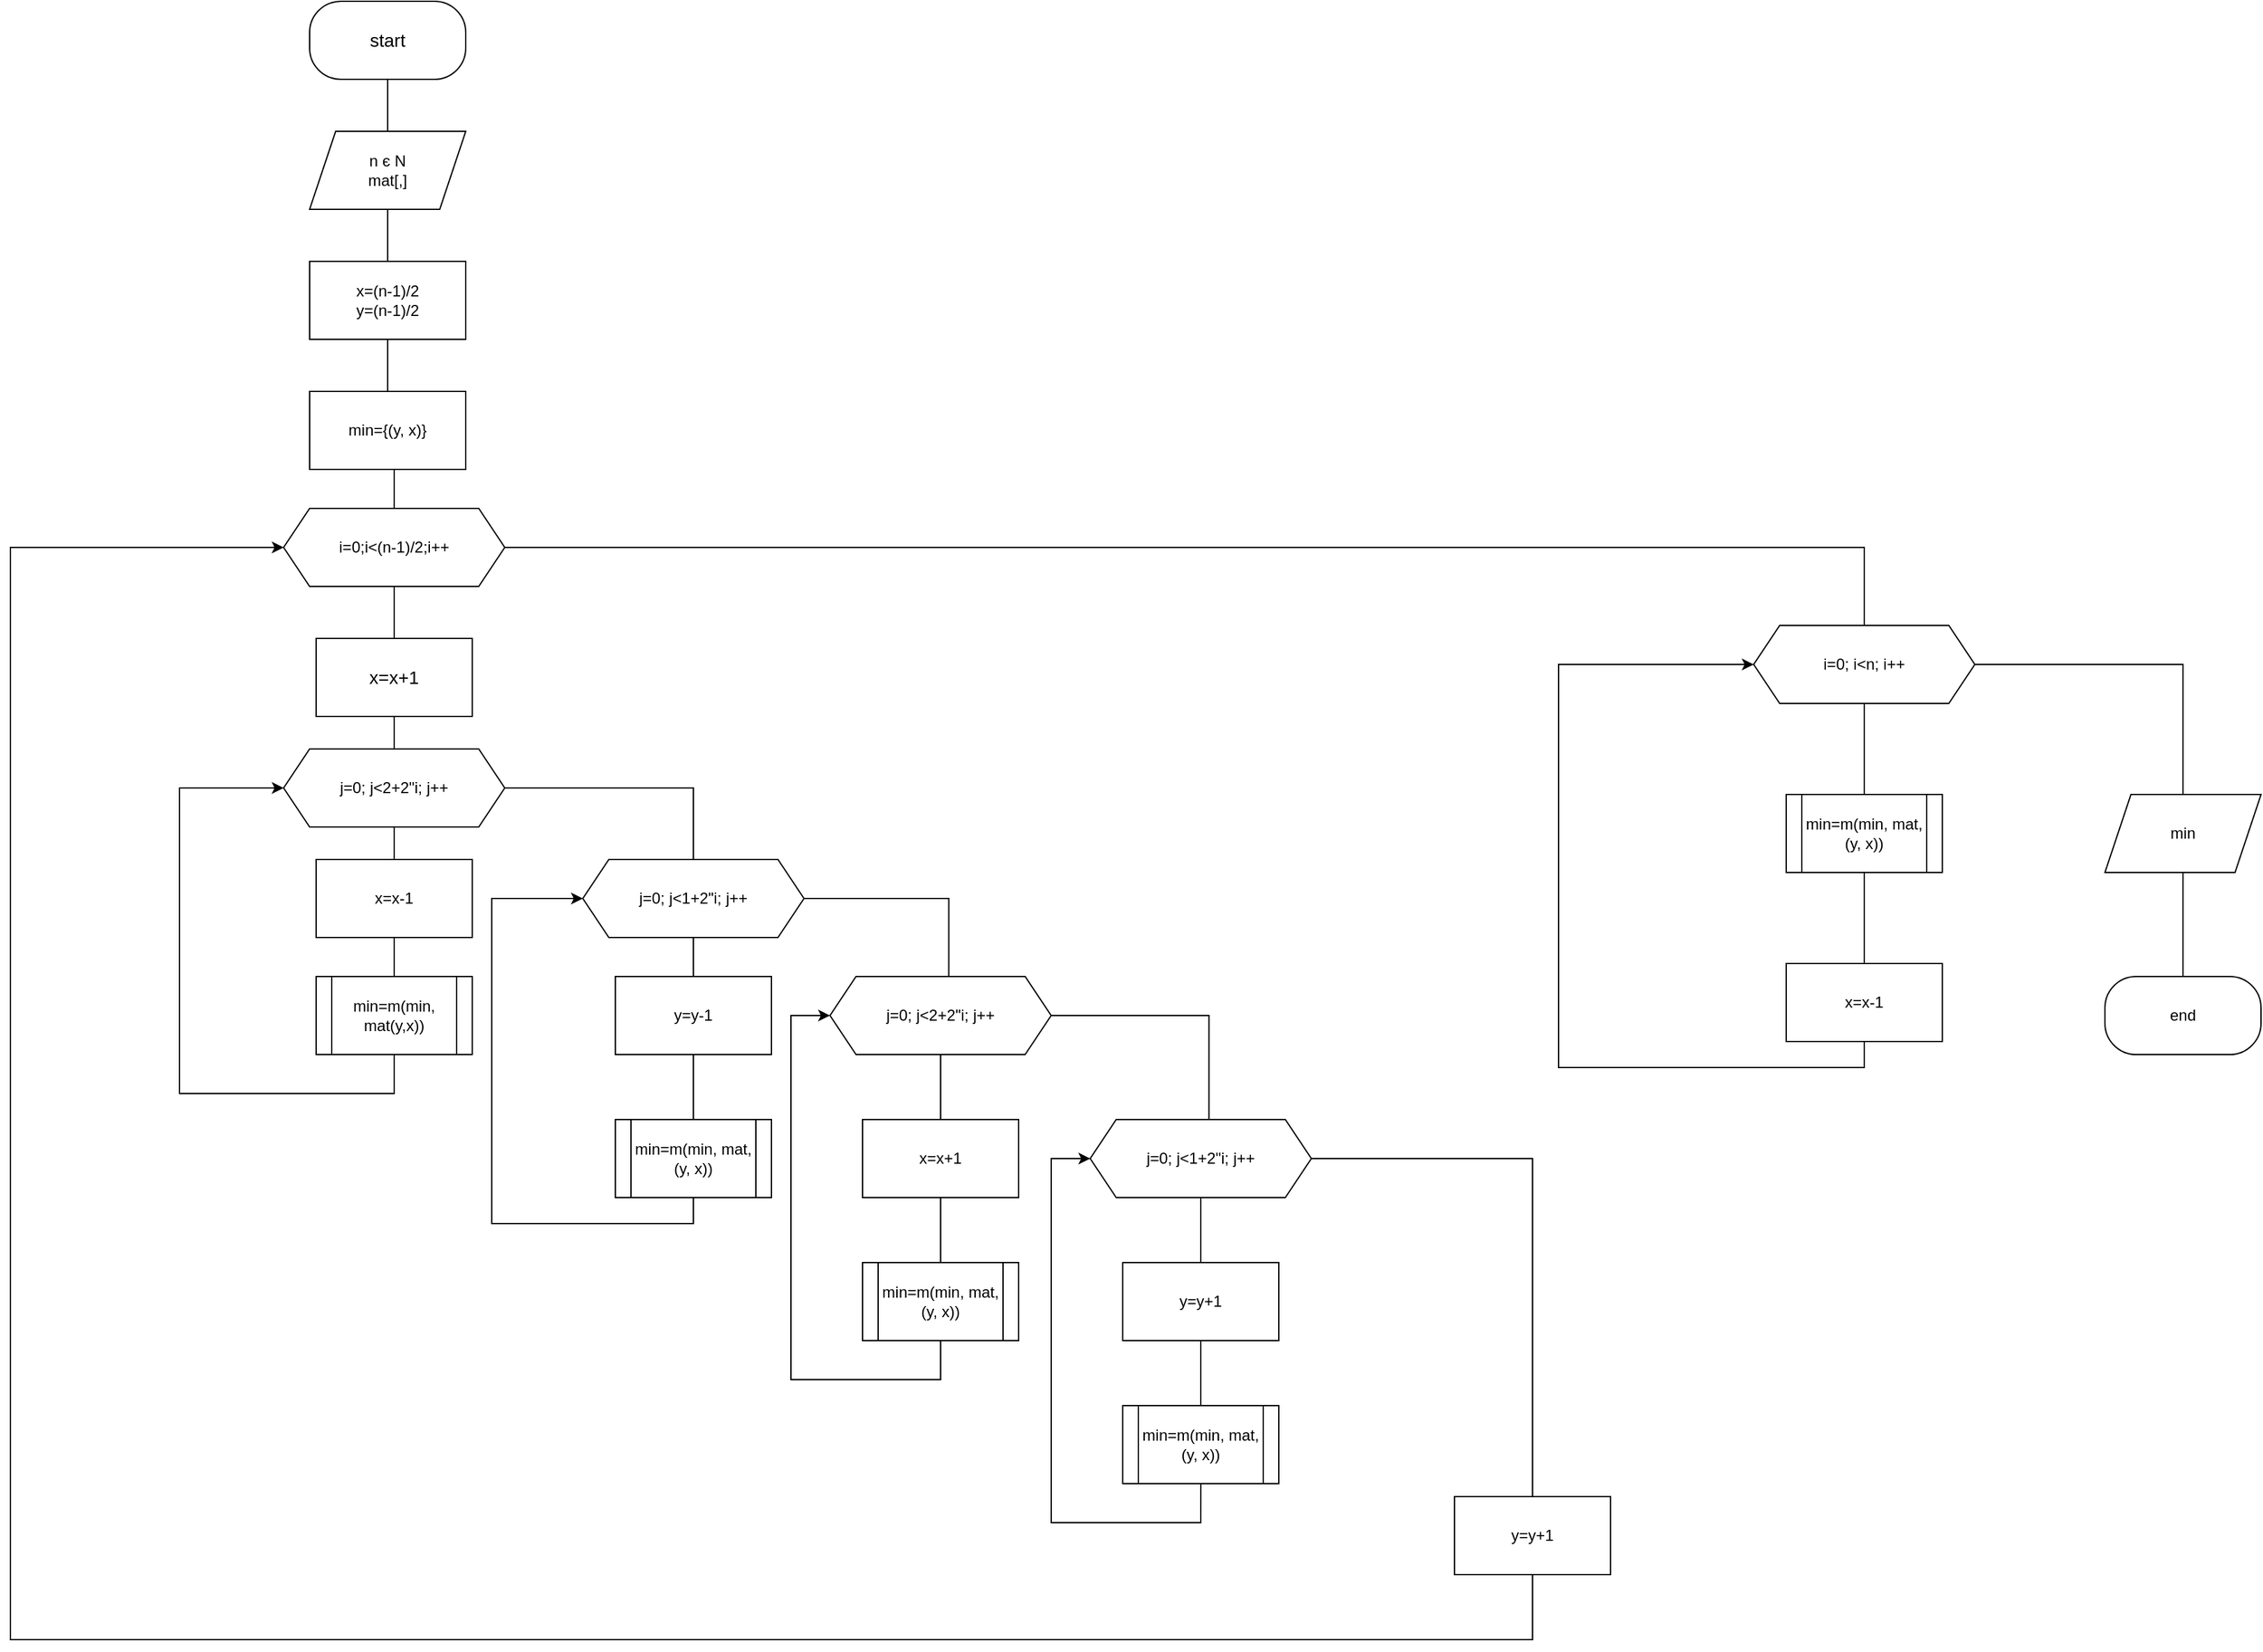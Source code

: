 <mxfile version="20.6.2" type="device" pages="2"><diagram id="7w0RI9bqWozec8EmdaUb" name="Страница 1"><mxGraphModel dx="3555" dy="2098" grid="1" gridSize="10" guides="1" tooltips="1" connect="1" arrows="1" fold="1" page="1" pageScale="1" pageWidth="827" pageHeight="1169" math="0" shadow="0"><root><mxCell id="0"/><mxCell id="1" parent="0"/><mxCell id="ktgm98zjls62mku0ehJ9-35" value="" style="edgeStyle=orthogonalEdgeStyle;rounded=0;orthogonalLoop=1;jettySize=auto;html=1;fontSize=14;endArrow=none;endFill=0;" edge="1" parent="1" source="ktgm98zjls62mku0ehJ9-4" target="ktgm98zjls62mku0ehJ9-5"><mxGeometry relative="1" as="geometry"/></mxCell><mxCell id="ktgm98zjls62mku0ehJ9-4" value="&lt;font style=&quot;font-size: 14px;&quot;&gt;start&lt;/font&gt;" style="rounded=1;whiteSpace=wrap;html=1;arcSize=40;" vertex="1" parent="1"><mxGeometry x="330" y="10" width="120" height="60" as="geometry"/></mxCell><mxCell id="ktgm98zjls62mku0ehJ9-36" value="" style="edgeStyle=orthogonalEdgeStyle;rounded=0;orthogonalLoop=1;jettySize=auto;html=1;fontSize=14;endArrow=none;endFill=0;" edge="1" parent="1" source="ktgm98zjls62mku0ehJ9-5" target="ktgm98zjls62mku0ehJ9-6"><mxGeometry relative="1" as="geometry"/></mxCell><mxCell id="ktgm98zjls62mku0ehJ9-5" value="n є N&lt;br&gt;mat[,]" style="shape=parallelogram;perimeter=parallelogramPerimeter;whiteSpace=wrap;html=1;fixedSize=1;" vertex="1" parent="1"><mxGeometry x="330" y="110" width="120" height="60" as="geometry"/></mxCell><mxCell id="ktgm98zjls62mku0ehJ9-39" value="" style="edgeStyle=orthogonalEdgeStyle;rounded=0;orthogonalLoop=1;jettySize=auto;html=1;fontSize=14;endArrow=none;endFill=0;" edge="1" parent="1" source="ktgm98zjls62mku0ehJ9-6" target="ktgm98zjls62mku0ehJ9-7"><mxGeometry relative="1" as="geometry"/></mxCell><mxCell id="ktgm98zjls62mku0ehJ9-6" value="x=(n-1)/2&lt;br&gt;y=(n-1)/2" style="rounded=0;whiteSpace=wrap;html=1;" vertex="1" parent="1"><mxGeometry x="330" y="210" width="120" height="60" as="geometry"/></mxCell><mxCell id="ktgm98zjls62mku0ehJ9-40" value="" style="edgeStyle=orthogonalEdgeStyle;rounded=0;orthogonalLoop=1;jettySize=auto;html=1;fontSize=14;endArrow=none;endFill=0;" edge="1" parent="1" source="ktgm98zjls62mku0ehJ9-7" target="ktgm98zjls62mku0ehJ9-9"><mxGeometry relative="1" as="geometry"><Array as="points"><mxPoint x="395" y="380"/><mxPoint x="395" y="380"/></Array></mxGeometry></mxCell><mxCell id="ktgm98zjls62mku0ehJ9-7" value="min={(y, x)}" style="rounded=0;whiteSpace=wrap;html=1;" vertex="1" parent="1"><mxGeometry x="330" y="310" width="120" height="60" as="geometry"/></mxCell><mxCell id="ktgm98zjls62mku0ehJ9-41" value="" style="edgeStyle=orthogonalEdgeStyle;rounded=0;orthogonalLoop=1;jettySize=auto;html=1;fontSize=14;endArrow=none;endFill=0;" edge="1" parent="1" source="ktgm98zjls62mku0ehJ9-9" target="ktgm98zjls62mku0ehJ9-33"><mxGeometry relative="1" as="geometry"/></mxCell><mxCell id="ktgm98zjls62mku0ehJ9-65" style="edgeStyle=orthogonalEdgeStyle;rounded=0;orthogonalLoop=1;jettySize=auto;html=1;exitX=1;exitY=0.5;exitDx=0;exitDy=0;fontSize=14;endArrow=none;endFill=0;entryX=0.5;entryY=0;entryDx=0;entryDy=0;" edge="1" parent="1" source="ktgm98zjls62mku0ehJ9-9" target="ktgm98zjls62mku0ehJ9-12"><mxGeometry relative="1" as="geometry"><mxPoint x="1520" y="429.5" as="targetPoint"/></mxGeometry></mxCell><mxCell id="ktgm98zjls62mku0ehJ9-9" value="i=0;i&amp;lt;(n-1)/2;i++" style="shape=hexagon;perimeter=hexagonPerimeter2;whiteSpace=wrap;html=1;fixedSize=1;" vertex="1" parent="1"><mxGeometry x="310" y="400" width="170" height="60" as="geometry"/></mxCell><mxCell id="ktgm98zjls62mku0ehJ9-48" value="" style="edgeStyle=orthogonalEdgeStyle;rounded=0;orthogonalLoop=1;jettySize=auto;html=1;fontSize=14;endArrow=none;endFill=0;" edge="1" parent="1" source="ktgm98zjls62mku0ehJ9-10" target="ktgm98zjls62mku0ehJ9-34"><mxGeometry relative="1" as="geometry"/></mxCell><mxCell id="ktgm98zjls62mku0ehJ9-49" value="" style="edgeStyle=orthogonalEdgeStyle;rounded=0;orthogonalLoop=1;jettySize=auto;html=1;fontSize=14;endArrow=none;endFill=0;" edge="1" parent="1" source="ktgm98zjls62mku0ehJ9-10" target="ktgm98zjls62mku0ehJ9-14"><mxGeometry relative="1" as="geometry"/></mxCell><mxCell id="ktgm98zjls62mku0ehJ9-10" value="x=x-1" style="rounded=0;whiteSpace=wrap;html=1;" vertex="1" parent="1"><mxGeometry x="335" y="670" width="120" height="60" as="geometry"/></mxCell><mxCell id="ktgm98zjls62mku0ehJ9-66" value="" style="edgeStyle=orthogonalEdgeStyle;rounded=0;orthogonalLoop=1;jettySize=auto;html=1;fontSize=14;endArrow=none;endFill=0;" edge="1" parent="1" source="ktgm98zjls62mku0ehJ9-12" target="ktgm98zjls62mku0ehJ9-28"><mxGeometry relative="1" as="geometry"/></mxCell><mxCell id="ktgm98zjls62mku0ehJ9-71" style="edgeStyle=orthogonalEdgeStyle;rounded=0;orthogonalLoop=1;jettySize=auto;html=1;fontSize=14;endArrow=none;endFill=0;" edge="1" parent="1" source="ktgm98zjls62mku0ehJ9-12" target="ktgm98zjls62mku0ehJ9-31"><mxGeometry relative="1" as="geometry"><mxPoint x="1780.0" y="520" as="targetPoint"/></mxGeometry></mxCell><mxCell id="ktgm98zjls62mku0ehJ9-12" value="i=0; i&amp;lt;n; i++" style="shape=hexagon;perimeter=hexagonPerimeter2;whiteSpace=wrap;html=1;fixedSize=1;" vertex="1" parent="1"><mxGeometry x="1440" y="490" width="170" height="60" as="geometry"/></mxCell><mxCell id="ktgm98zjls62mku0ehJ9-50" style="edgeStyle=orthogonalEdgeStyle;rounded=0;orthogonalLoop=1;jettySize=auto;html=1;fontSize=14;endArrow=classic;endFill=1;entryX=0;entryY=0.5;entryDx=0;entryDy=0;" edge="1" parent="1" source="ktgm98zjls62mku0ehJ9-14" target="ktgm98zjls62mku0ehJ9-34"><mxGeometry relative="1" as="geometry"><mxPoint x="230" y="610" as="targetPoint"/><Array as="points"><mxPoint x="395" y="850"/><mxPoint x="230" y="850"/><mxPoint x="230" y="615"/></Array></mxGeometry></mxCell><mxCell id="ktgm98zjls62mku0ehJ9-14" value="min=m(min, mat(y,x))" style="shape=process;whiteSpace=wrap;html=1;backgroundOutline=1;" vertex="1" parent="1"><mxGeometry x="335" y="760" width="120" height="60" as="geometry"/></mxCell><mxCell id="ktgm98zjls62mku0ehJ9-52" value="" style="edgeStyle=orthogonalEdgeStyle;rounded=0;orthogonalLoop=1;jettySize=auto;html=1;fontSize=14;endArrow=none;endFill=0;" edge="1" parent="1" source="ktgm98zjls62mku0ehJ9-16" target="ktgm98zjls62mku0ehJ9-18"><mxGeometry relative="1" as="geometry"/></mxCell><mxCell id="ktgm98zjls62mku0ehJ9-58" style="edgeStyle=orthogonalEdgeStyle;rounded=0;orthogonalLoop=1;jettySize=auto;html=1;exitX=1;exitY=0.5;exitDx=0;exitDy=0;fontSize=14;endArrow=none;endFill=0;entryX=0.537;entryY=0.007;entryDx=0;entryDy=0;entryPerimeter=0;" edge="1" parent="1" source="ktgm98zjls62mku0ehJ9-16" target="ktgm98zjls62mku0ehJ9-20"><mxGeometry relative="1" as="geometry"><mxPoint x="820" y="700" as="targetPoint"/></mxGeometry></mxCell><mxCell id="ktgm98zjls62mku0ehJ9-16" value="j=0; j&amp;lt;1+2&quot;i; j++" style="shape=hexagon;perimeter=hexagonPerimeter2;whiteSpace=wrap;html=1;fixedSize=1;" vertex="1" parent="1"><mxGeometry x="540" y="670" width="170" height="60" as="geometry"/></mxCell><mxCell id="ktgm98zjls62mku0ehJ9-53" value="" style="edgeStyle=orthogonalEdgeStyle;rounded=0;orthogonalLoop=1;jettySize=auto;html=1;fontSize=14;endArrow=none;endFill=0;" edge="1" parent="1" source="ktgm98zjls62mku0ehJ9-18" target="ktgm98zjls62mku0ehJ9-19"><mxGeometry relative="1" as="geometry"/></mxCell><mxCell id="ktgm98zjls62mku0ehJ9-18" value="y=y-1" style="rounded=0;whiteSpace=wrap;html=1;" vertex="1" parent="1"><mxGeometry x="565" y="760" width="120" height="60" as="geometry"/></mxCell><mxCell id="ktgm98zjls62mku0ehJ9-19" value="min=m(min, mat, (y, x))" style="shape=process;whiteSpace=wrap;html=1;backgroundOutline=1;" vertex="1" parent="1"><mxGeometry x="565" y="870" width="120" height="60" as="geometry"/></mxCell><mxCell id="ktgm98zjls62mku0ehJ9-56" value="" style="edgeStyle=orthogonalEdgeStyle;rounded=0;orthogonalLoop=1;jettySize=auto;html=1;fontSize=14;endArrow=none;endFill=0;" edge="1" parent="1" source="ktgm98zjls62mku0ehJ9-20" target="ktgm98zjls62mku0ehJ9-22"><mxGeometry relative="1" as="geometry"/></mxCell><mxCell id="ktgm98zjls62mku0ehJ9-59" style="edgeStyle=orthogonalEdgeStyle;rounded=0;orthogonalLoop=1;jettySize=auto;html=1;exitX=1;exitY=0.5;exitDx=0;exitDy=0;fontSize=14;endArrow=none;endFill=0;entryX=0.537;entryY=0;entryDx=0;entryDy=0;entryPerimeter=0;" edge="1" parent="1" source="ktgm98zjls62mku0ehJ9-20" target="ktgm98zjls62mku0ehJ9-24"><mxGeometry relative="1" as="geometry"><mxPoint x="1020" y="790.0" as="targetPoint"/></mxGeometry></mxCell><mxCell id="ktgm98zjls62mku0ehJ9-20" value="j=0; j&amp;lt;2+2&quot;i; j++" style="shape=hexagon;perimeter=hexagonPerimeter2;whiteSpace=wrap;html=1;fixedSize=1;" vertex="1" parent="1"><mxGeometry x="730" y="760" width="170" height="60" as="geometry"/></mxCell><mxCell id="ktgm98zjls62mku0ehJ9-57" value="" style="edgeStyle=orthogonalEdgeStyle;rounded=0;orthogonalLoop=1;jettySize=auto;html=1;fontSize=14;endArrow=none;endFill=0;" edge="1" parent="1" source="ktgm98zjls62mku0ehJ9-22" target="ktgm98zjls62mku0ehJ9-23"><mxGeometry relative="1" as="geometry"/></mxCell><mxCell id="ktgm98zjls62mku0ehJ9-22" value="x=x+1" style="rounded=0;whiteSpace=wrap;html=1;" vertex="1" parent="1"><mxGeometry x="755" y="870" width="120" height="60" as="geometry"/></mxCell><mxCell id="ktgm98zjls62mku0ehJ9-23" value="min=m(min, mat, (y, x))" style="shape=process;whiteSpace=wrap;html=1;backgroundOutline=1;" vertex="1" parent="1"><mxGeometry x="755" y="980" width="120" height="60" as="geometry"/></mxCell><mxCell id="ktgm98zjls62mku0ehJ9-60" value="" style="edgeStyle=orthogonalEdgeStyle;rounded=0;orthogonalLoop=1;jettySize=auto;html=1;fontSize=14;endArrow=none;endFill=0;" edge="1" parent="1" source="ktgm98zjls62mku0ehJ9-24" target="ktgm98zjls62mku0ehJ9-25"><mxGeometry relative="1" as="geometry"/></mxCell><mxCell id="ktgm98zjls62mku0ehJ9-63" style="edgeStyle=orthogonalEdgeStyle;rounded=0;orthogonalLoop=1;jettySize=auto;html=1;exitX=1;exitY=0.5;exitDx=0;exitDy=0;fontSize=14;endArrow=none;endFill=0;entryX=0.583;entryY=0;entryDx=0;entryDy=0;entryPerimeter=0;" edge="1" parent="1" source="ktgm98zjls62mku0ehJ9-24" target="ktgm98zjls62mku0ehJ9-27"><mxGeometry relative="1" as="geometry"><mxPoint x="1270" y="899.565" as="targetPoint"/><Array as="points"><mxPoint x="1270" y="900"/><mxPoint x="1270" y="1160"/></Array></mxGeometry></mxCell><mxCell id="ktgm98zjls62mku0ehJ9-24" value="j=0; j&amp;lt;1+2&quot;i; j++" style="shape=hexagon;perimeter=hexagonPerimeter2;whiteSpace=wrap;html=1;fixedSize=1;" vertex="1" parent="1"><mxGeometry x="930" y="870" width="170" height="60" as="geometry"/></mxCell><mxCell id="ktgm98zjls62mku0ehJ9-61" value="" style="edgeStyle=orthogonalEdgeStyle;rounded=0;orthogonalLoop=1;jettySize=auto;html=1;fontSize=14;endArrow=none;endFill=0;" edge="1" parent="1" source="ktgm98zjls62mku0ehJ9-25" target="ktgm98zjls62mku0ehJ9-26"><mxGeometry relative="1" as="geometry"/></mxCell><mxCell id="ktgm98zjls62mku0ehJ9-25" value="y=y+1" style="rounded=0;whiteSpace=wrap;html=1;" vertex="1" parent="1"><mxGeometry x="955" y="980" width="120" height="60" as="geometry"/></mxCell><mxCell id="ktgm98zjls62mku0ehJ9-26" value="min=m(min, mat, (y, x))" style="shape=process;whiteSpace=wrap;html=1;backgroundOutline=1;" vertex="1" parent="1"><mxGeometry x="955" y="1090" width="120" height="60" as="geometry"/></mxCell><mxCell id="ktgm98zjls62mku0ehJ9-64" style="edgeStyle=orthogonalEdgeStyle;rounded=0;orthogonalLoop=1;jettySize=auto;html=1;fontSize=14;endArrow=classic;endFill=1;entryX=0;entryY=0.5;entryDx=0;entryDy=0;" edge="1" parent="1" source="ktgm98zjls62mku0ehJ9-27" target="ktgm98zjls62mku0ehJ9-9"><mxGeometry relative="1" as="geometry"><mxPoint x="130" y="440" as="targetPoint"/><Array as="points"><mxPoint x="1270" y="1270"/><mxPoint x="100" y="1270"/><mxPoint x="100" y="430"/></Array></mxGeometry></mxCell><mxCell id="ktgm98zjls62mku0ehJ9-27" value="y=y+1" style="rounded=0;whiteSpace=wrap;html=1;" vertex="1" parent="1"><mxGeometry x="1210" y="1160" width="120" height="60" as="geometry"/></mxCell><mxCell id="ktgm98zjls62mku0ehJ9-67" value="" style="edgeStyle=orthogonalEdgeStyle;rounded=0;orthogonalLoop=1;jettySize=auto;html=1;fontSize=14;endArrow=none;endFill=0;" edge="1" parent="1" source="ktgm98zjls62mku0ehJ9-28" target="ktgm98zjls62mku0ehJ9-30"><mxGeometry relative="1" as="geometry"/></mxCell><mxCell id="ktgm98zjls62mku0ehJ9-28" value="min=m(min, mat, (y, x))" style="shape=process;whiteSpace=wrap;html=1;backgroundOutline=1;" vertex="1" parent="1"><mxGeometry x="1465" y="620" width="120" height="60" as="geometry"/></mxCell><mxCell id="ktgm98zjls62mku0ehJ9-69" style="edgeStyle=orthogonalEdgeStyle;rounded=0;orthogonalLoop=1;jettySize=auto;html=1;fontSize=14;endArrow=classic;endFill=1;entryX=0;entryY=0.5;entryDx=0;entryDy=0;entryPerimeter=0;" edge="1" parent="1" source="ktgm98zjls62mku0ehJ9-30" target="ktgm98zjls62mku0ehJ9-12"><mxGeometry relative="1" as="geometry"><mxPoint x="1430" y="520" as="targetPoint"/><Array as="points"><mxPoint x="1525" y="830"/><mxPoint x="1290" y="830"/><mxPoint x="1290" y="520"/></Array></mxGeometry></mxCell><mxCell id="ktgm98zjls62mku0ehJ9-30" value="x=x-1" style="rounded=0;whiteSpace=wrap;html=1;" vertex="1" parent="1"><mxGeometry x="1465" y="750" width="120" height="60" as="geometry"/></mxCell><mxCell id="ktgm98zjls62mku0ehJ9-72" value="" style="edgeStyle=orthogonalEdgeStyle;rounded=0;orthogonalLoop=1;jettySize=auto;html=1;fontSize=14;endArrow=none;endFill=0;" edge="1" parent="1" source="ktgm98zjls62mku0ehJ9-31" target="ktgm98zjls62mku0ehJ9-32"><mxGeometry relative="1" as="geometry"/></mxCell><mxCell id="ktgm98zjls62mku0ehJ9-31" value="min" style="shape=parallelogram;perimeter=parallelogramPerimeter;whiteSpace=wrap;html=1;fixedSize=1;" vertex="1" parent="1"><mxGeometry x="1710" y="620" width="120" height="60" as="geometry"/></mxCell><mxCell id="ktgm98zjls62mku0ehJ9-32" value="end" style="rounded=1;whiteSpace=wrap;html=1;arcSize=40;" vertex="1" parent="1"><mxGeometry x="1710" y="760" width="120" height="60" as="geometry"/></mxCell><mxCell id="ktgm98zjls62mku0ehJ9-42" value="" style="edgeStyle=orthogonalEdgeStyle;rounded=0;orthogonalLoop=1;jettySize=auto;html=1;fontSize=14;endArrow=none;endFill=0;" edge="1" parent="1" source="ktgm98zjls62mku0ehJ9-33" target="ktgm98zjls62mku0ehJ9-34"><mxGeometry relative="1" as="geometry"/></mxCell><mxCell id="ktgm98zjls62mku0ehJ9-33" value="x=x+1" style="rounded=0;whiteSpace=wrap;html=1;fontSize=14;" vertex="1" parent="1"><mxGeometry x="335" y="500" width="120" height="60" as="geometry"/></mxCell><mxCell id="ktgm98zjls62mku0ehJ9-51" style="edgeStyle=orthogonalEdgeStyle;rounded=0;orthogonalLoop=1;jettySize=auto;html=1;fontSize=14;endArrow=none;endFill=0;" edge="1" parent="1" source="ktgm98zjls62mku0ehJ9-34" target="ktgm98zjls62mku0ehJ9-16"><mxGeometry relative="1" as="geometry"><mxPoint x="620" y="615" as="targetPoint"/></mxGeometry></mxCell><mxCell id="ktgm98zjls62mku0ehJ9-34" value="j=0; j&amp;lt;2+2&quot;i; j++" style="shape=hexagon;perimeter=hexagonPerimeter2;whiteSpace=wrap;html=1;fixedSize=1;" vertex="1" parent="1"><mxGeometry x="310" y="585" width="170" height="60" as="geometry"/></mxCell><mxCell id="ktgm98zjls62mku0ehJ9-54" style="edgeStyle=orthogonalEdgeStyle;rounded=0;orthogonalLoop=1;jettySize=auto;html=1;fontSize=14;endArrow=classic;endFill=1;exitX=0.5;exitY=1;exitDx=0;exitDy=0;" edge="1" parent="1" source="ktgm98zjls62mku0ehJ9-19"><mxGeometry relative="1" as="geometry"><mxPoint x="540" y="700" as="targetPoint"/><mxPoint x="634.96" y="905.04" as="sourcePoint"/><Array as="points"><mxPoint x="625" y="950"/><mxPoint x="470" y="950"/><mxPoint x="470" y="700"/></Array></mxGeometry></mxCell><mxCell id="ktgm98zjls62mku0ehJ9-55" style="edgeStyle=orthogonalEdgeStyle;rounded=0;orthogonalLoop=1;jettySize=auto;html=1;fontSize=14;endArrow=classic;endFill=1;exitX=0.5;exitY=1;exitDx=0;exitDy=0;" edge="1" parent="1" source="ktgm98zjls62mku0ehJ9-23"><mxGeometry relative="1" as="geometry"><mxPoint x="729.96" y="790" as="targetPoint"/><mxPoint x="814.96" y="1020" as="sourcePoint"/><Array as="points"><mxPoint x="815" y="1070"/><mxPoint x="700" y="1070"/><mxPoint x="700" y="790"/></Array></mxGeometry></mxCell><mxCell id="ktgm98zjls62mku0ehJ9-62" style="edgeStyle=orthogonalEdgeStyle;rounded=0;orthogonalLoop=1;jettySize=auto;html=1;fontSize=14;endArrow=classic;endFill=1;exitX=0.5;exitY=1;exitDx=0;exitDy=0;" edge="1" parent="1"><mxGeometry relative="1" as="geometry"><mxPoint x="930" y="900" as="targetPoint"/><mxPoint x="1015.04" y="1150" as="sourcePoint"/><Array as="points"><mxPoint x="1015.04" y="1180"/><mxPoint x="900.04" y="1180"/><mxPoint x="900.04" y="900"/></Array></mxGeometry></mxCell></root></mxGraphModel></diagram><diagram id="yd7h3Ep3BbRDpJmGUv3D" name="Страница 2"><mxGraphModel dx="1422" dy="839" grid="1" gridSize="10" guides="1" tooltips="1" connect="1" arrows="1" fold="1" page="1" pageScale="1" pageWidth="827" pageHeight="1169" math="0" shadow="0"><root><mxCell id="0"/><mxCell id="1" parent="0"/><mxCell id="9Ll475S6-zfSo6dTXxQz-17" value="" style="edgeStyle=orthogonalEdgeStyle;rounded=0;orthogonalLoop=1;jettySize=auto;html=1;fontSize=14;endArrow=none;endFill=0;" edge="1" parent="1" source="9Ll475S6-zfSo6dTXxQz-1" target="9Ll475S6-zfSo6dTXxQz-2"><mxGeometry relative="1" as="geometry"/></mxCell><mxCell id="9Ll475S6-zfSo6dTXxQz-1" value="start" style="rounded=1;whiteSpace=wrap;html=1;fontSize=14;arcSize=50;" vertex="1" parent="1"><mxGeometry x="320" y="40" width="120" height="60" as="geometry"/></mxCell><mxCell id="9Ll475S6-zfSo6dTXxQz-18" value="" style="edgeStyle=orthogonalEdgeStyle;rounded=0;orthogonalLoop=1;jettySize=auto;html=1;fontSize=14;endArrow=none;endFill=0;" edge="1" parent="1" source="9Ll475S6-zfSo6dTXxQz-2" target="9Ll475S6-zfSo6dTXxQz-3"><mxGeometry relative="1" as="geometry"/></mxCell><mxCell id="9Ll475S6-zfSo6dTXxQz-2" value="arr, mat, pos" style="shape=parallelogram;perimeter=parallelogramPerimeter;whiteSpace=wrap;html=1;fixedSize=1;fontSize=14;" vertex="1" parent="1"><mxGeometry x="320" y="140" width="120" height="60" as="geometry"/></mxCell><mxCell id="9Ll475S6-zfSo6dTXxQz-19" value="" style="edgeStyle=orthogonalEdgeStyle;rounded=0;orthogonalLoop=1;jettySize=auto;html=1;fontSize=14;endArrow=none;endFill=0;" edge="1" parent="1" source="9Ll475S6-zfSo6dTXxQz-3" target="9Ll475S6-zfSo6dTXxQz-4"><mxGeometry relative="1" as="geometry"/></mxCell><mxCell id="9Ll475S6-zfSo6dTXxQz-3" value="n1=mat[arr[0][0] arr[0][1]]" style="rounded=0;whiteSpace=wrap;html=1;fontSize=14;" vertex="1" parent="1"><mxGeometry x="320" y="240" width="120" height="60" as="geometry"/></mxCell><mxCell id="9Ll475S6-zfSo6dTXxQz-20" value="" style="edgeStyle=orthogonalEdgeStyle;rounded=0;orthogonalLoop=1;jettySize=auto;html=1;fontSize=14;endArrow=none;endFill=0;" edge="1" parent="1" source="9Ll475S6-zfSo6dTXxQz-4" target="9Ll475S6-zfSo6dTXxQz-5"><mxGeometry relative="1" as="geometry"/></mxCell><mxCell id="9Ll475S6-zfSo6dTXxQz-4" value="n2=mat[pos[0], pos[1]]" style="rounded=0;whiteSpace=wrap;html=1;fontSize=14;" vertex="1" parent="1"><mxGeometry x="320" y="360" width="120" height="60" as="geometry"/></mxCell><mxCell id="9Ll475S6-zfSo6dTXxQz-11" style="edgeStyle=orthogonalEdgeStyle;rounded=0;orthogonalLoop=1;jettySize=auto;html=1;fontSize=14;endArrow=none;endFill=0;entryX=0.5;entryY=0;entryDx=0;entryDy=0;" edge="1" parent="1" source="9Ll475S6-zfSo6dTXxQz-5" target="9Ll475S6-zfSo6dTXxQz-6"><mxGeometry relative="1" as="geometry"><mxPoint x="160" y="520" as="targetPoint"/></mxGeometry></mxCell><mxCell id="9Ll475S6-zfSo6dTXxQz-12" style="edgeStyle=orthogonalEdgeStyle;rounded=0;orthogonalLoop=1;jettySize=auto;html=1;exitX=1;exitY=0.5;exitDx=0;exitDy=0;fontSize=14;endArrow=none;endFill=0;" edge="1" parent="1" source="9Ll475S6-zfSo6dTXxQz-5" target="9Ll475S6-zfSo6dTXxQz-7"><mxGeometry relative="1" as="geometry"><mxPoint x="600" y="520.059" as="targetPoint"/><Array as="points"><mxPoint x="600" y="520"/></Array></mxGeometry></mxCell><mxCell id="9Ll475S6-zfSo6dTXxQz-5" value="n1&amp;gt;n2" style="rhombus;whiteSpace=wrap;html=1;fontSize=14;" vertex="1" parent="1"><mxGeometry x="340" y="480" width="80" height="80" as="geometry"/></mxCell><mxCell id="9Ll475S6-zfSo6dTXxQz-15" style="edgeStyle=orthogonalEdgeStyle;rounded=0;orthogonalLoop=1;jettySize=auto;html=1;fontSize=14;endArrow=none;endFill=0;entryX=0.5;entryY=1;entryDx=0;entryDy=0;" edge="1" parent="1" source="9Ll475S6-zfSo6dTXxQz-6" target="9Ll475S6-zfSo6dTXxQz-9"><mxGeometry relative="1" as="geometry"><mxPoint x="740" y="760" as="targetPoint"/><Array as="points"><mxPoint x="160" y="750"/><mxPoint x="740" y="750"/></Array></mxGeometry></mxCell><mxCell id="9Ll475S6-zfSo6dTXxQz-6" value="{n2}" style="shape=parallelogram;perimeter=parallelogramPerimeter;whiteSpace=wrap;html=1;fixedSize=1;fontSize=14;" vertex="1" parent="1"><mxGeometry x="100" y="550" width="120" height="60" as="geometry"/></mxCell><mxCell id="9Ll475S6-zfSo6dTXxQz-13" style="edgeStyle=orthogonalEdgeStyle;rounded=0;orthogonalLoop=1;jettySize=auto;html=1;fontSize=14;endArrow=none;endFill=0;entryX=0.5;entryY=0;entryDx=0;entryDy=0;" edge="1" parent="1" source="9Ll475S6-zfSo6dTXxQz-7" target="9Ll475S6-zfSo6dTXxQz-8"><mxGeometry relative="1" as="geometry"><mxPoint x="400" y="570" as="targetPoint"/></mxGeometry></mxCell><mxCell id="9Ll475S6-zfSo6dTXxQz-14" style="edgeStyle=orthogonalEdgeStyle;rounded=0;orthogonalLoop=1;jettySize=auto;html=1;fontSize=14;endArrow=none;endFill=0;entryX=0.5;entryY=0;entryDx=0;entryDy=0;" edge="1" parent="1" source="9Ll475S6-zfSo6dTXxQz-7" target="9Ll475S6-zfSo6dTXxQz-9"><mxGeometry relative="1" as="geometry"><mxPoint x="740" y="570" as="targetPoint"/></mxGeometry></mxCell><mxCell id="9Ll475S6-zfSo6dTXxQz-7" value="n1=n2" style="rhombus;whiteSpace=wrap;html=1;fontSize=14;" vertex="1" parent="1"><mxGeometry x="560" y="530" width="80" height="80" as="geometry"/></mxCell><mxCell id="9Ll475S6-zfSo6dTXxQz-16" value="" style="edgeStyle=orthogonalEdgeStyle;rounded=0;orthogonalLoop=1;jettySize=auto;html=1;fontSize=14;endArrow=none;endFill=0;" edge="1" parent="1" source="9Ll475S6-zfSo6dTXxQz-8" target="9Ll475S6-zfSo6dTXxQz-10"><mxGeometry relative="1" as="geometry"/></mxCell><mxCell id="9Ll475S6-zfSo6dTXxQz-8" value="arr+{n2}" style="shape=parallelogram;perimeter=parallelogramPerimeter;whiteSpace=wrap;html=1;fixedSize=1;fontSize=14;" vertex="1" parent="1"><mxGeometry x="340" y="660" width="120" height="60" as="geometry"/></mxCell><mxCell id="9Ll475S6-zfSo6dTXxQz-9" value="arr" style="shape=parallelogram;perimeter=parallelogramPerimeter;whiteSpace=wrap;html=1;fixedSize=1;fontSize=14;" vertex="1" parent="1"><mxGeometry x="680" y="660" width="120" height="60" as="geometry"/></mxCell><mxCell id="9Ll475S6-zfSo6dTXxQz-10" value="end" style="rounded=1;whiteSpace=wrap;html=1;fontSize=14;arcSize=50;" vertex="1" parent="1"><mxGeometry x="340" y="770" width="120" height="60" as="geometry"/></mxCell><mxCell id="9Ll475S6-zfSo6dTXxQz-21" value="True" style="text;html=1;strokeColor=none;fillColor=none;align=center;verticalAlign=middle;whiteSpace=wrap;rounded=0;fontSize=14;" vertex="1" parent="1"><mxGeometry x="230" y="480" width="60" height="30" as="geometry"/></mxCell><mxCell id="9Ll475S6-zfSo6dTXxQz-22" value="False" style="text;html=1;strokeColor=none;fillColor=none;align=center;verticalAlign=middle;whiteSpace=wrap;rounded=0;fontSize=14;" vertex="1" parent="1"><mxGeometry x="490" y="480" width="60" height="30" as="geometry"/></mxCell><mxCell id="9Ll475S6-zfSo6dTXxQz-24" value="False" style="text;html=1;strokeColor=none;fillColor=none;align=center;verticalAlign=middle;whiteSpace=wrap;rounded=0;fontSize=14;" vertex="1" parent="1"><mxGeometry x="670" y="530" width="60" height="30" as="geometry"/></mxCell><mxCell id="9Ll475S6-zfSo6dTXxQz-25" value="True" style="text;html=1;strokeColor=none;fillColor=none;align=center;verticalAlign=middle;whiteSpace=wrap;rounded=0;fontSize=14;" vertex="1" parent="1"><mxGeometry x="460" y="530" width="60" height="30" as="geometry"/></mxCell></root></mxGraphModel></diagram></mxfile>
